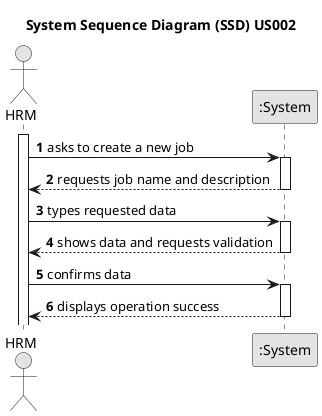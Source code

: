@startuml
skinparam monochrome true
skinparam packageStyle rectangle
skinparam shadowing false

title System Sequence Diagram (SSD) US002

autonumber

actor "HRM" as HRM
participant ":System" as System

activate HRM

    HRM -> System : asks to create a new job
    activate System

        System --> HRM : requests job name and description
    deactivate System

    HRM -> System : types requested data
    activate System

        System --> HRM : shows data and requests validation
        deactivate System

     HRM -> System : confirms data
        activate System

        System --> HRM : displays operation success
    deactivate System


@enduml